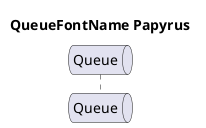 @startuml
'!include ../../../plantuml-styles/plantuml-ae-skinparam-ex.iuml

skinparam QueueFontName Papyrus

title QueueFontName Papyrus

queue Queue 
@enduml